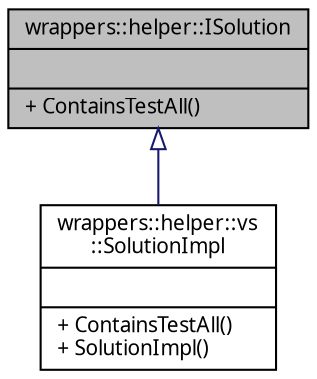 digraph "wrappers::helper::ISolution"
{
 // INTERACTIVE_SVG=YES
  edge [fontname="Verdana",fontsize="10",labelfontname="Verdana",labelfontsize="10"];
  node [fontname="Verdana",fontsize="10",shape=record];
  Node1 [label="{wrappers::helper::ISolution\n||+ ContainsTestAll()\l}",height=0.2,width=0.4,color="black", fillcolor="grey75", style="filled", fontcolor="black"];
  Node1 -> Node2 [dir="back",color="midnightblue",fontsize="10",style="solid",arrowtail="onormal",fontname="Verdana"];
  Node2 [label="{wrappers::helper::vs\l::SolutionImpl\n||+ ContainsTestAll()\l+ SolutionImpl()\l}",height=0.2,width=0.4,color="black", fillcolor="white", style="filled",URL="$classwrappers_1_1helper_1_1vs_1_1_solution_impl.html",tooltip="Класс входит в Проект Helper   Реализация интерфейса для решения. "];
}
